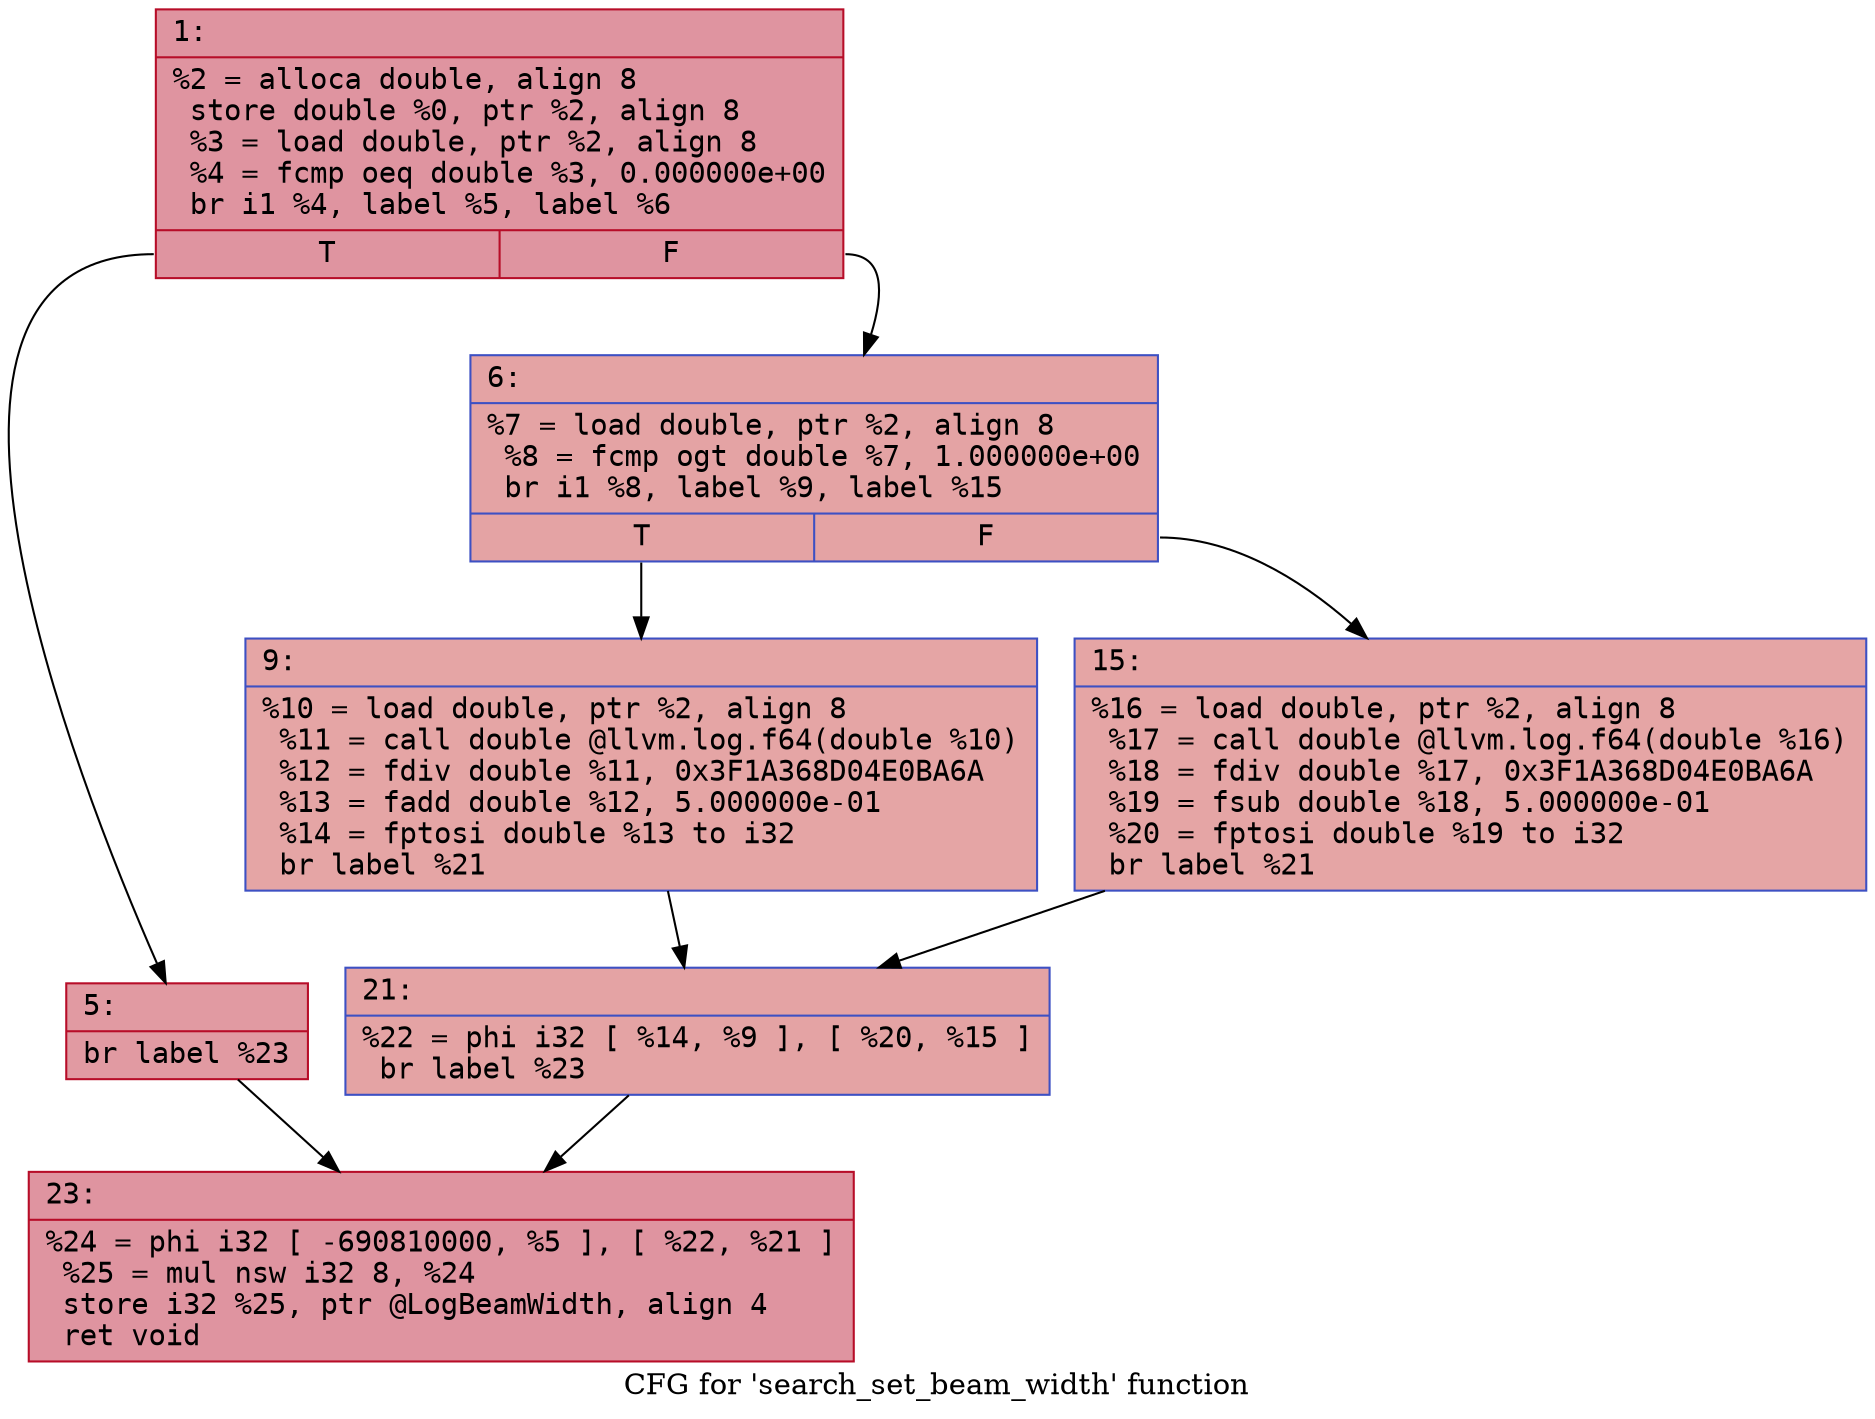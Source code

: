 digraph "CFG for 'search_set_beam_width' function" {
	label="CFG for 'search_set_beam_width' function";

	Node0x60000203b610 [shape=record,color="#b70d28ff", style=filled, fillcolor="#b70d2870" fontname="Courier",label="{1:\l|  %2 = alloca double, align 8\l  store double %0, ptr %2, align 8\l  %3 = load double, ptr %2, align 8\l  %4 = fcmp oeq double %3, 0.000000e+00\l  br i1 %4, label %5, label %6\l|{<s0>T|<s1>F}}"];
	Node0x60000203b610:s0 -> Node0x60000203b660[tooltip="1 -> 5\nProbability 62.50%" ];
	Node0x60000203b610:s1 -> Node0x60000203b6b0[tooltip="1 -> 6\nProbability 37.50%" ];
	Node0x60000203b660 [shape=record,color="#b70d28ff", style=filled, fillcolor="#bb1b2c70" fontname="Courier",label="{5:\l|  br label %23\l}"];
	Node0x60000203b660 -> Node0x60000203b7f0[tooltip="5 -> 23\nProbability 100.00%" ];
	Node0x60000203b6b0 [shape=record,color="#3d50c3ff", style=filled, fillcolor="#c32e3170" fontname="Courier",label="{6:\l|  %7 = load double, ptr %2, align 8\l  %8 = fcmp ogt double %7, 1.000000e+00\l  br i1 %8, label %9, label %15\l|{<s0>T|<s1>F}}"];
	Node0x60000203b6b0:s0 -> Node0x60000203b700[tooltip="6 -> 9\nProbability 50.00%" ];
	Node0x60000203b6b0:s1 -> Node0x60000203b750[tooltip="6 -> 15\nProbability 50.00%" ];
	Node0x60000203b700 [shape=record,color="#3d50c3ff", style=filled, fillcolor="#c5333470" fontname="Courier",label="{9:\l|  %10 = load double, ptr %2, align 8\l  %11 = call double @llvm.log.f64(double %10)\l  %12 = fdiv double %11, 0x3F1A368D04E0BA6A\l  %13 = fadd double %12, 5.000000e-01\l  %14 = fptosi double %13 to i32\l  br label %21\l}"];
	Node0x60000203b700 -> Node0x60000203b7a0[tooltip="9 -> 21\nProbability 100.00%" ];
	Node0x60000203b750 [shape=record,color="#3d50c3ff", style=filled, fillcolor="#c5333470" fontname="Courier",label="{15:\l|  %16 = load double, ptr %2, align 8\l  %17 = call double @llvm.log.f64(double %16)\l  %18 = fdiv double %17, 0x3F1A368D04E0BA6A\l  %19 = fsub double %18, 5.000000e-01\l  %20 = fptosi double %19 to i32\l  br label %21\l}"];
	Node0x60000203b750 -> Node0x60000203b7a0[tooltip="15 -> 21\nProbability 100.00%" ];
	Node0x60000203b7a0 [shape=record,color="#3d50c3ff", style=filled, fillcolor="#c32e3170" fontname="Courier",label="{21:\l|  %22 = phi i32 [ %14, %9 ], [ %20, %15 ]\l  br label %23\l}"];
	Node0x60000203b7a0 -> Node0x60000203b7f0[tooltip="21 -> 23\nProbability 100.00%" ];
	Node0x60000203b7f0 [shape=record,color="#b70d28ff", style=filled, fillcolor="#b70d2870" fontname="Courier",label="{23:\l|  %24 = phi i32 [ -690810000, %5 ], [ %22, %21 ]\l  %25 = mul nsw i32 8, %24\l  store i32 %25, ptr @LogBeamWidth, align 4\l  ret void\l}"];
}
